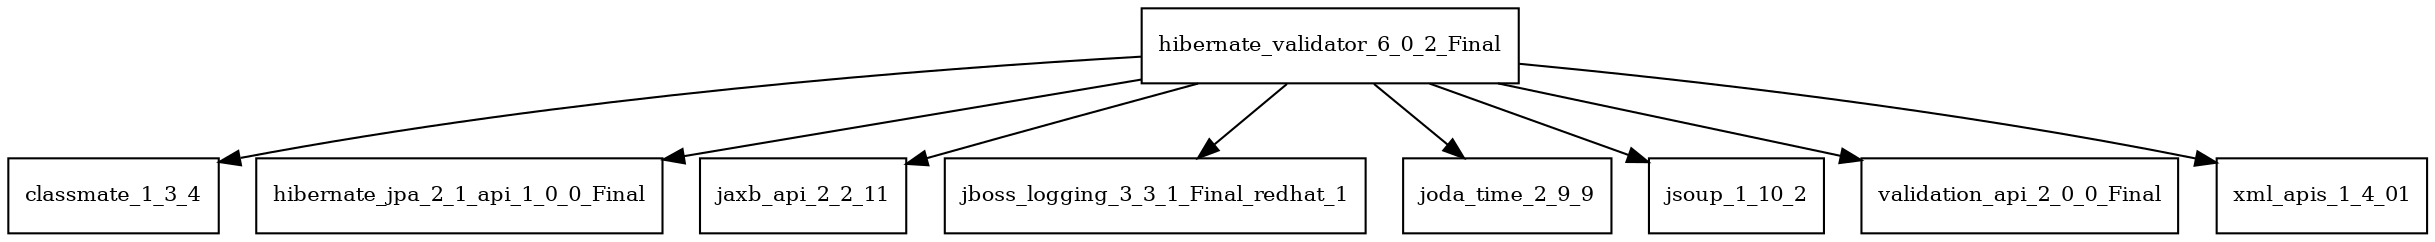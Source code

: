 digraph hibernate_validator_6_0_2_Final_dependencies {
  node [shape = box, fontsize=10.0];
  hibernate_validator_6_0_2_Final -> classmate_1_3_4;
  hibernate_validator_6_0_2_Final -> hibernate_jpa_2_1_api_1_0_0_Final;
  hibernate_validator_6_0_2_Final -> jaxb_api_2_2_11;
  hibernate_validator_6_0_2_Final -> jboss_logging_3_3_1_Final_redhat_1;
  hibernate_validator_6_0_2_Final -> joda_time_2_9_9;
  hibernate_validator_6_0_2_Final -> jsoup_1_10_2;
  hibernate_validator_6_0_2_Final -> validation_api_2_0_0_Final;
  hibernate_validator_6_0_2_Final -> xml_apis_1_4_01;
}
